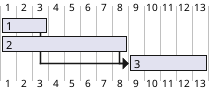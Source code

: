 {
  "sha1": "8yao7x4yx1pm6lsjk9213b2qw5flu3w",
  "insertion": {
    "when": "2024-05-30T20:48:21.554Z",
    "url": "https://github.com/plantuml/plantuml/issues/52",
    "user": "plantuml@gmail.com"
  }
}
@startgantt
[1] lasts 3 days
[2] lasts 8 days
[3] lasts 5 days

[3] starts at [2]'s end
[3] starts at [1]'s end
@endgantt
